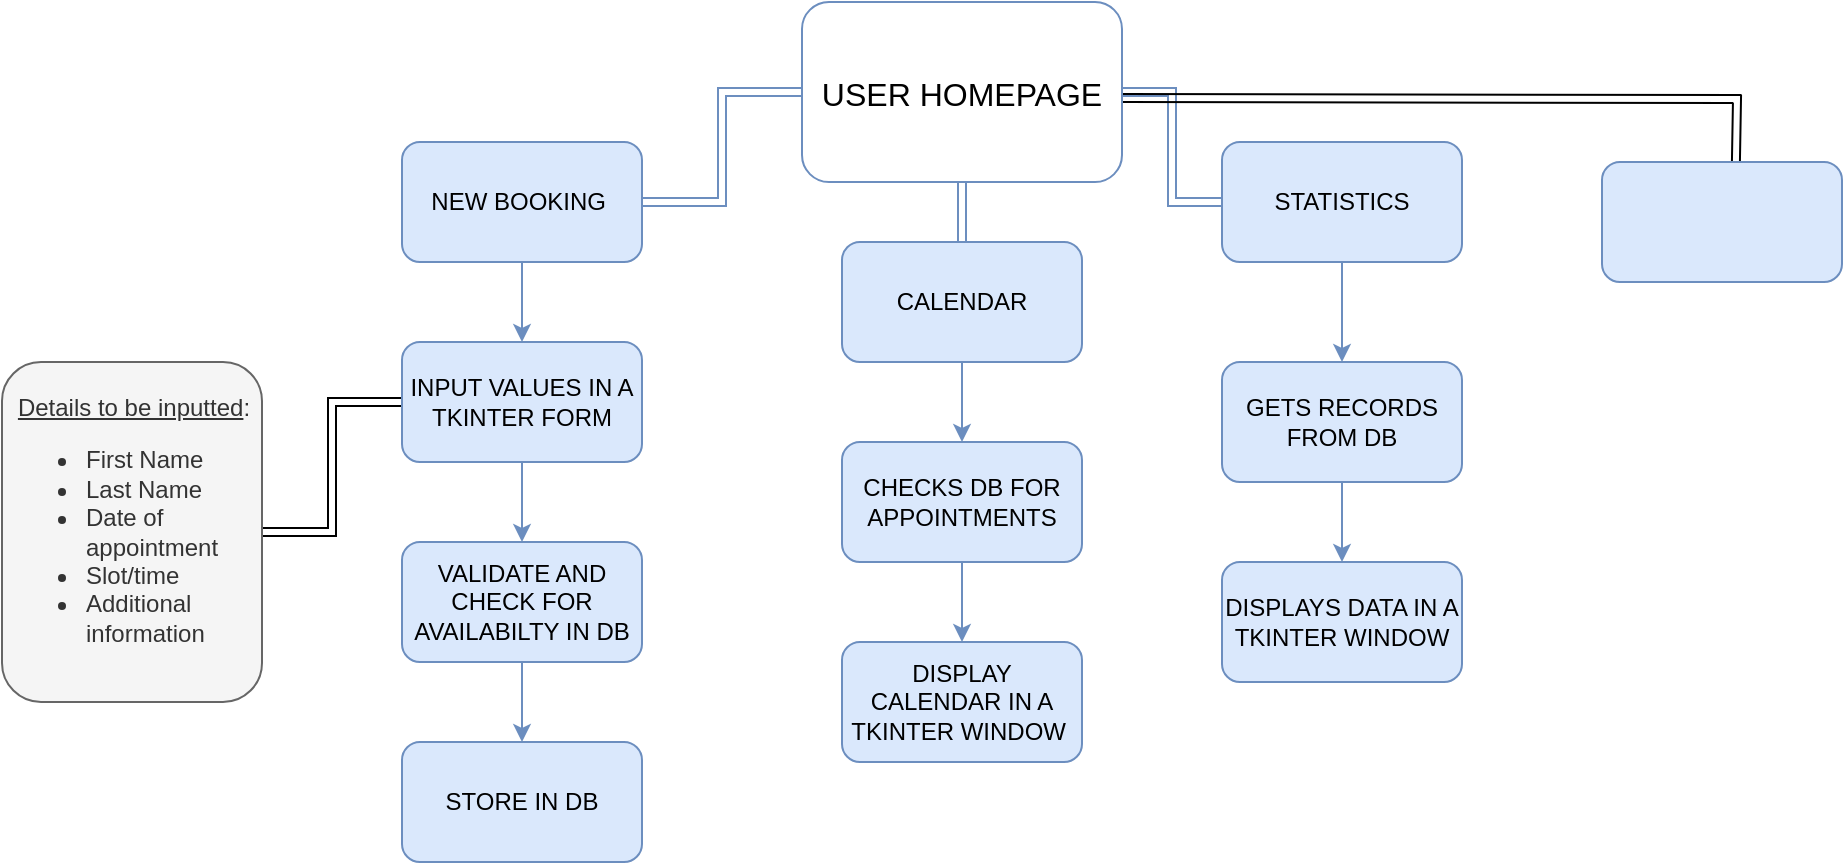 <mxfile version="26.1.0">
  <diagram name="Page-1" id="Id-61EGT1rbVCe4s3NRI">
    <mxGraphModel dx="2253" dy="781" grid="1" gridSize="10" guides="1" tooltips="1" connect="1" arrows="1" fold="1" page="1" pageScale="1" pageWidth="827" pageHeight="1169" math="0" shadow="0">
      <root>
        <mxCell id="0" />
        <mxCell id="1" parent="0" />
        <mxCell id="WHsfD3NvR8Sjtxwg3yAn-3" value="" style="edgeStyle=orthogonalEdgeStyle;rounded=0;orthogonalLoop=1;jettySize=auto;html=1;shape=link;fillColor=#dae8fc;strokeColor=#6c8ebf;" parent="1" source="WHsfD3NvR8Sjtxwg3yAn-1" target="WHsfD3NvR8Sjtxwg3yAn-2" edge="1">
          <mxGeometry relative="1" as="geometry" />
        </mxCell>
        <mxCell id="WHsfD3NvR8Sjtxwg3yAn-5" value="" style="edgeStyle=orthogonalEdgeStyle;rounded=0;orthogonalLoop=1;jettySize=auto;html=1;shape=link;fillColor=#dae8fc;strokeColor=#6c8ebf;" parent="1" source="WHsfD3NvR8Sjtxwg3yAn-1" target="WHsfD3NvR8Sjtxwg3yAn-4" edge="1">
          <mxGeometry relative="1" as="geometry" />
        </mxCell>
        <mxCell id="WHsfD3NvR8Sjtxwg3yAn-7" value="" style="edgeStyle=orthogonalEdgeStyle;rounded=0;orthogonalLoop=1;jettySize=auto;html=1;shape=link;fillColor=#dae8fc;strokeColor=#6c8ebf;" parent="1" source="WHsfD3NvR8Sjtxwg3yAn-1" target="WHsfD3NvR8Sjtxwg3yAn-6" edge="1">
          <mxGeometry relative="1" as="geometry" />
        </mxCell>
        <mxCell id="ZFipNe3X5tgf-6DIlx56-3" value="" style="rounded=0;orthogonalLoop=1;jettySize=auto;html=1;shape=link;elbow=vertical;edgeStyle=orthogonalEdgeStyle;entryX=0.558;entryY=-0.05;entryDx=0;entryDy=0;entryPerimeter=0;" edge="1" parent="1">
          <mxGeometry relative="1" as="geometry">
            <mxPoint x="480" y="58" as="sourcePoint" />
            <mxPoint x="786.96" y="90" as="targetPoint" />
          </mxGeometry>
        </mxCell>
        <mxCell id="WHsfD3NvR8Sjtxwg3yAn-1" value="USER HOMEPAGE" style="rounded=1;fillColor=none;strokeColor=#6c8ebf;fontSize=16;" parent="1" vertex="1">
          <mxGeometry x="320" y="10" width="160" height="90" as="geometry" />
        </mxCell>
        <mxCell id="z5_NwixqJYGTFSaEeA-Z-2" value="" style="rounded=0;orthogonalLoop=1;jettySize=auto;html=1;fillColor=#dae8fc;strokeColor=#6c8ebf;" parent="1" source="WHsfD3NvR8Sjtxwg3yAn-2" target="z5_NwixqJYGTFSaEeA-Z-1" edge="1">
          <mxGeometry relative="1" as="geometry" />
        </mxCell>
        <mxCell id="WHsfD3NvR8Sjtxwg3yAn-2" value="NEW BOOKING&amp;nbsp;" style="whiteSpace=wrap;html=1;rounded=1;align=center;fillColor=#dae8fc;strokeColor=#6c8ebf;" parent="1" vertex="1">
          <mxGeometry x="120" y="80" width="120" height="60" as="geometry" />
        </mxCell>
        <mxCell id="z5_NwixqJYGTFSaEeA-Z-12" value="" style="edgeStyle=orthogonalEdgeStyle;rounded=0;orthogonalLoop=1;jettySize=auto;html=1;fillColor=#dae8fc;strokeColor=#6c8ebf;" parent="1" source="WHsfD3NvR8Sjtxwg3yAn-4" target="z5_NwixqJYGTFSaEeA-Z-11" edge="1">
          <mxGeometry relative="1" as="geometry" />
        </mxCell>
        <mxCell id="WHsfD3NvR8Sjtxwg3yAn-4" value="STATISTICS" style="whiteSpace=wrap;html=1;rounded=1;fillColor=#dae8fc;strokeColor=#6c8ebf;" parent="1" vertex="1">
          <mxGeometry x="530" y="80" width="120" height="60" as="geometry" />
        </mxCell>
        <mxCell id="z5_NwixqJYGTFSaEeA-Z-8" value="" style="edgeStyle=orthogonalEdgeStyle;rounded=0;orthogonalLoop=1;jettySize=auto;html=1;fillColor=#dae8fc;strokeColor=#6c8ebf;" parent="1" source="WHsfD3NvR8Sjtxwg3yAn-6" target="z5_NwixqJYGTFSaEeA-Z-7" edge="1">
          <mxGeometry relative="1" as="geometry" />
        </mxCell>
        <mxCell id="WHsfD3NvR8Sjtxwg3yAn-6" value="CALENDAR" style="whiteSpace=wrap;html=1;rounded=1;fillColor=#dae8fc;strokeColor=#6c8ebf;" parent="1" vertex="1">
          <mxGeometry x="340" y="130" width="120" height="60" as="geometry" />
        </mxCell>
        <mxCell id="z5_NwixqJYGTFSaEeA-Z-4" value="" style="edgeStyle=orthogonalEdgeStyle;rounded=0;orthogonalLoop=1;jettySize=auto;html=1;fillColor=#dae8fc;strokeColor=#6c8ebf;" parent="1" source="z5_NwixqJYGTFSaEeA-Z-1" target="z5_NwixqJYGTFSaEeA-Z-3" edge="1">
          <mxGeometry relative="1" as="geometry" />
        </mxCell>
        <mxCell id="z5_NwixqJYGTFSaEeA-Z-16" value="" style="edgeStyle=orthogonalEdgeStyle;rounded=0;orthogonalLoop=1;jettySize=auto;html=1;shape=link;" parent="1" source="z5_NwixqJYGTFSaEeA-Z-1" target="z5_NwixqJYGTFSaEeA-Z-15" edge="1">
          <mxGeometry relative="1" as="geometry" />
        </mxCell>
        <mxCell id="z5_NwixqJYGTFSaEeA-Z-1" value="INPUT VALUES IN A TKINTER FORM" style="whiteSpace=wrap;html=1;rounded=1;align=center;fillColor=#dae8fc;strokeColor=#6c8ebf;" parent="1" vertex="1">
          <mxGeometry x="120" y="180" width="120" height="60" as="geometry" />
        </mxCell>
        <mxCell id="z5_NwixqJYGTFSaEeA-Z-6" value="" style="edgeStyle=orthogonalEdgeStyle;rounded=0;orthogonalLoop=1;jettySize=auto;html=1;fillColor=#dae8fc;strokeColor=#6c8ebf;" parent="1" source="z5_NwixqJYGTFSaEeA-Z-3" target="z5_NwixqJYGTFSaEeA-Z-5" edge="1">
          <mxGeometry relative="1" as="geometry" />
        </mxCell>
        <mxCell id="z5_NwixqJYGTFSaEeA-Z-3" value="VALIDATE AND CHECK FOR AVAILABILTY IN DB" style="whiteSpace=wrap;html=1;rounded=1;align=center;fillColor=#dae8fc;strokeColor=#6c8ebf;" parent="1" vertex="1">
          <mxGeometry x="120" y="280" width="120" height="60" as="geometry" />
        </mxCell>
        <mxCell id="z5_NwixqJYGTFSaEeA-Z-5" value="STORE IN DB" style="whiteSpace=wrap;html=1;rounded=1;align=center;fillColor=#dae8fc;strokeColor=#6c8ebf;" parent="1" vertex="1">
          <mxGeometry x="120" y="380" width="120" height="60" as="geometry" />
        </mxCell>
        <mxCell id="z5_NwixqJYGTFSaEeA-Z-10" value="" style="edgeStyle=orthogonalEdgeStyle;rounded=0;orthogonalLoop=1;jettySize=auto;html=1;fillColor=#dae8fc;strokeColor=#6c8ebf;" parent="1" source="z5_NwixqJYGTFSaEeA-Z-7" target="z5_NwixqJYGTFSaEeA-Z-9" edge="1">
          <mxGeometry relative="1" as="geometry" />
        </mxCell>
        <mxCell id="z5_NwixqJYGTFSaEeA-Z-7" value="CHECKS DB FOR APPOINTMENTS" style="whiteSpace=wrap;html=1;rounded=1;fillColor=#dae8fc;strokeColor=#6c8ebf;" parent="1" vertex="1">
          <mxGeometry x="340" y="230" width="120" height="60" as="geometry" />
        </mxCell>
        <mxCell id="z5_NwixqJYGTFSaEeA-Z-9" value="DISPLAY CALENDAR IN A TKINTER WINDOW&amp;nbsp;" style="whiteSpace=wrap;html=1;rounded=1;fillColor=#dae8fc;strokeColor=#6c8ebf;" parent="1" vertex="1">
          <mxGeometry x="340" y="330" width="120" height="60" as="geometry" />
        </mxCell>
        <mxCell id="z5_NwixqJYGTFSaEeA-Z-14" value="" style="edgeStyle=orthogonalEdgeStyle;rounded=0;orthogonalLoop=1;jettySize=auto;html=1;fillColor=#dae8fc;strokeColor=#6c8ebf;" parent="1" source="z5_NwixqJYGTFSaEeA-Z-11" target="z5_NwixqJYGTFSaEeA-Z-13" edge="1">
          <mxGeometry relative="1" as="geometry" />
        </mxCell>
        <mxCell id="z5_NwixqJYGTFSaEeA-Z-11" value="GETS RECORDS FROM DB" style="whiteSpace=wrap;html=1;rounded=1;fillColor=#dae8fc;strokeColor=#6c8ebf;" parent="1" vertex="1">
          <mxGeometry x="530" y="190" width="120" height="60" as="geometry" />
        </mxCell>
        <mxCell id="z5_NwixqJYGTFSaEeA-Z-13" value="DISPLAYS DATA IN A TKINTER WINDOW" style="whiteSpace=wrap;html=1;rounded=1;fillColor=#dae8fc;strokeColor=#6c8ebf;" parent="1" vertex="1">
          <mxGeometry x="530" y="290" width="120" height="60" as="geometry" />
        </mxCell>
        <mxCell id="z5_NwixqJYGTFSaEeA-Z-15" value="&lt;div style=&quot;text-align: center;&quot;&gt;&lt;u style=&quot;background-color: transparent; color: light-dark(rgb(51, 51, 51), rgb(193, 193, 193));&quot;&gt;Details to be inputted&lt;/u&gt;&lt;span style=&quot;background-color: transparent; color: light-dark(rgb(51, 51, 51), rgb(193, 193, 193));&quot;&gt;:&lt;/span&gt;&lt;/div&gt;&lt;div&gt;&lt;ul&gt;&lt;li&gt;First Name&lt;/li&gt;&lt;li&gt;Last Name&lt;/li&gt;&lt;li&gt;Date of appointment&lt;/li&gt;&lt;li&gt;Slot/time&amp;nbsp;&lt;/li&gt;&lt;li&gt;Additional information&lt;/li&gt;&lt;/ul&gt;&lt;/div&gt;" style="whiteSpace=wrap;html=1;rounded=1;align=left;fillColor=#f5f5f5;strokeColor=#666666;fontColor=#333333;gradientColor=none;" parent="1" vertex="1">
          <mxGeometry x="-80" y="190" width="130" height="170" as="geometry" />
        </mxCell>
        <mxCell id="ZFipNe3X5tgf-6DIlx56-2" value="" style="whiteSpace=wrap;html=1;fontSize=16;fillColor=#dae8fc;strokeColor=#6c8ebf;rounded=1;" vertex="1" parent="1">
          <mxGeometry x="720" y="90" width="120" height="60" as="geometry" />
        </mxCell>
      </root>
    </mxGraphModel>
  </diagram>
</mxfile>
